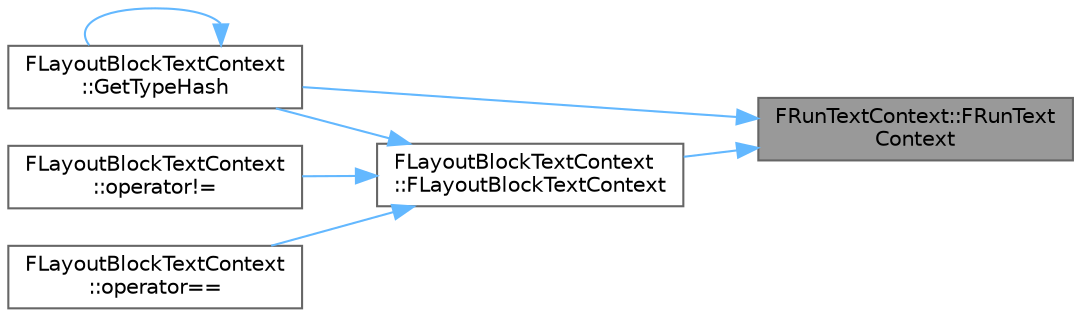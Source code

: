 digraph "FRunTextContext::FRunTextContext"
{
 // INTERACTIVE_SVG=YES
 // LATEX_PDF_SIZE
  bgcolor="transparent";
  edge [fontname=Helvetica,fontsize=10,labelfontname=Helvetica,labelfontsize=10];
  node [fontname=Helvetica,fontsize=10,shape=box,height=0.2,width=0.4];
  rankdir="RL";
  Node1 [id="Node000001",label="FRunTextContext::FRunText\lContext",height=0.2,width=0.4,color="gray40", fillcolor="grey60", style="filled", fontcolor="black",tooltip=" "];
  Node1 -> Node2 [id="edge1_Node000001_Node000002",dir="back",color="steelblue1",style="solid",tooltip=" "];
  Node2 [id="Node000002",label="FLayoutBlockTextContext\l::FLayoutBlockTextContext",height=0.2,width=0.4,color="grey40", fillcolor="white", style="filled",URL="$d5/d98/structFLayoutBlockTextContext.html#abc05a95b90710d7167ba4170351f6728",tooltip=" "];
  Node2 -> Node3 [id="edge2_Node000002_Node000003",dir="back",color="steelblue1",style="solid",tooltip=" "];
  Node3 [id="Node000003",label="FLayoutBlockTextContext\l::GetTypeHash",height=0.2,width=0.4,color="grey40", fillcolor="white", style="filled",URL="$d5/d98/structFLayoutBlockTextContext.html#ae493302f651da566ad8fdbc0c30c4fb8",tooltip=" "];
  Node3 -> Node3 [id="edge3_Node000003_Node000003",dir="back",color="steelblue1",style="solid",tooltip=" "];
  Node2 -> Node4 [id="edge4_Node000002_Node000004",dir="back",color="steelblue1",style="solid",tooltip=" "];
  Node4 [id="Node000004",label="FLayoutBlockTextContext\l::operator!=",height=0.2,width=0.4,color="grey40", fillcolor="white", style="filled",URL="$d5/d98/structFLayoutBlockTextContext.html#a29fefb12b4fbf3430e7bdc22f7fbd277",tooltip=" "];
  Node2 -> Node5 [id="edge5_Node000002_Node000005",dir="back",color="steelblue1",style="solid",tooltip=" "];
  Node5 [id="Node000005",label="FLayoutBlockTextContext\l::operator==",height=0.2,width=0.4,color="grey40", fillcolor="white", style="filled",URL="$d5/d98/structFLayoutBlockTextContext.html#a9e1ec21c3953e59a5dbfd62e4cc7d569",tooltip=" "];
  Node1 -> Node3 [id="edge6_Node000001_Node000003",dir="back",color="steelblue1",style="solid",tooltip=" "];
}
